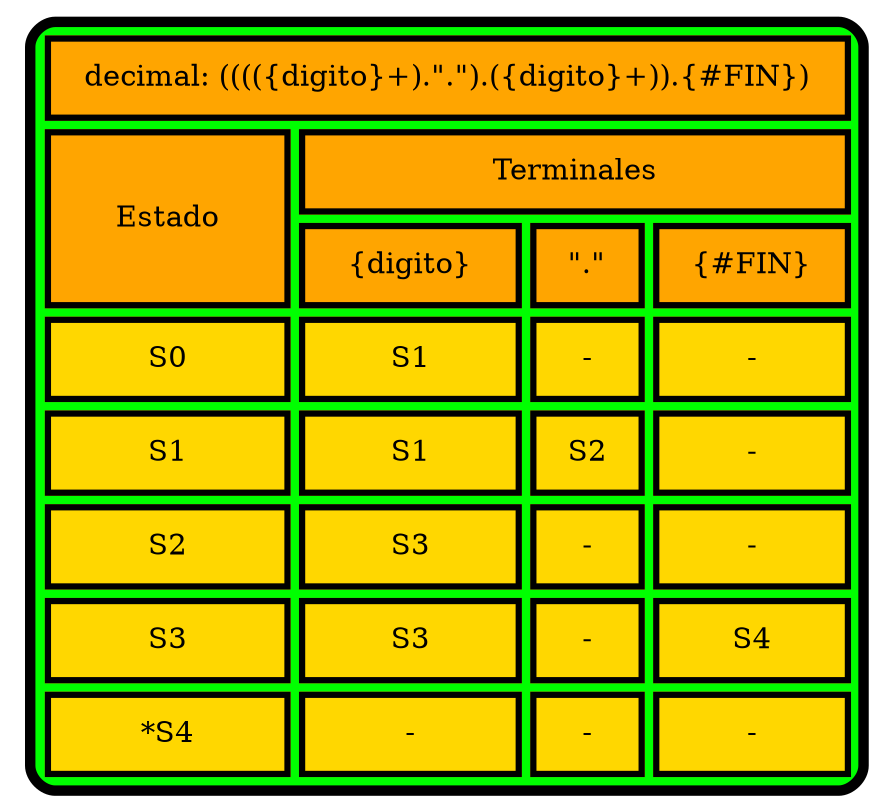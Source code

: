 digraph G { 
label=<
<TABLE border="5" cellspacing="4" cellpadding="10" style="rounded" bgcolor="green" gradientangle="315">
<TR>
<TD border="3"  colspan="4" bgcolor="orange">decimal: (((({digito}+).".").({digito}+)).{#FIN})</TD>
</TR>
<TR>
<TD border="3"  rowspan="2" bgcolor="orange">Estado</TD>
<TD border="3"  colspan="3" bgcolor="orange">Terminales</TD>
</TR>
<TR>
<TD border="3" bgcolor="orange">{digito}</TD>
<TD border="3" bgcolor="orange">"."</TD>
<TD border="3" bgcolor="orange">{#FIN}</TD>
</TR>
<TR>
<TD border="3"  bgcolor="gold">S0</TD><TD border="3" bgcolor="gold">S1</TD>
<TD border="3" bgcolor="gold">-</TD>
<TD border="3" bgcolor="gold">-</TD>
</TR>
<TR>
<TD border="3"  bgcolor="gold">S1</TD><TD border="3" bgcolor="gold">S1</TD>
<TD border="3" bgcolor="gold">S2</TD>
<TD border="3" bgcolor="gold">-</TD>
</TR>
<TR>
<TD border="3"  bgcolor="gold">S2</TD><TD border="3" bgcolor="gold">S3</TD>
<TD border="3" bgcolor="gold">-</TD>
<TD border="3" bgcolor="gold">-</TD>
</TR>
<TR>
<TD border="3"  bgcolor="gold">S3</TD><TD border="3" bgcolor="gold">S3</TD>
<TD border="3" bgcolor="gold">-</TD>
<TD border="3" bgcolor="gold">S4</TD>
</TR>
<TR>
<TD border="3"  bgcolor="gold">*S4</TD><TD border="3" bgcolor="gold">-</TD>
<TD border="3" bgcolor="gold">-</TD>
<TD border="3" bgcolor="gold">-</TD>
</TR>
</TABLE>>


}